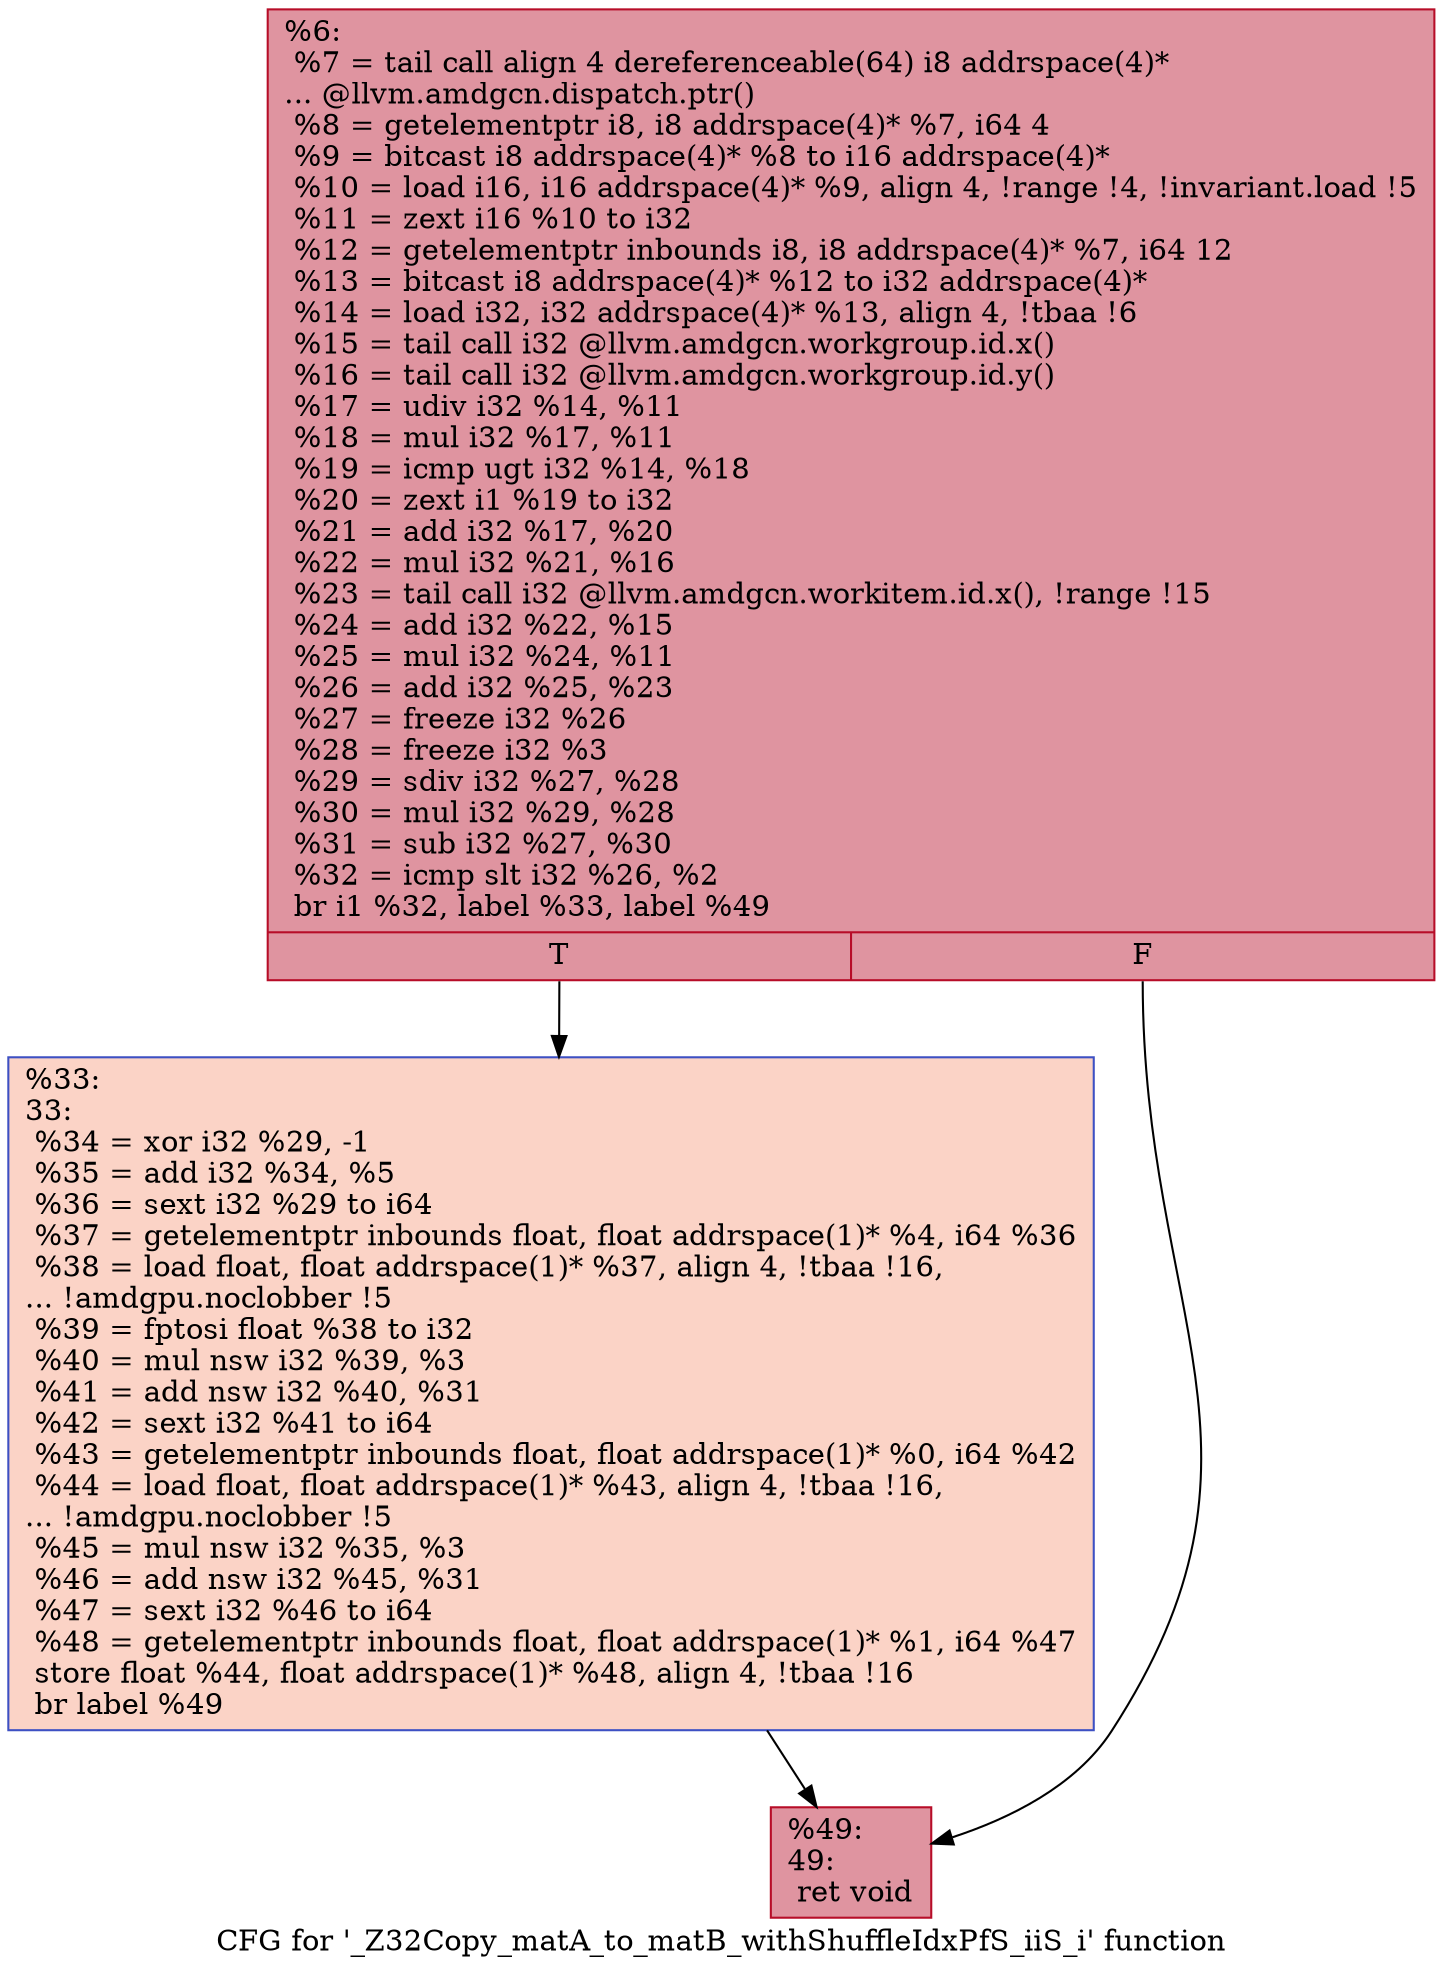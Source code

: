 digraph "CFG for '_Z32Copy_matA_to_matB_withShuffleIdxPfS_iiS_i' function" {
	label="CFG for '_Z32Copy_matA_to_matB_withShuffleIdxPfS_iiS_i' function";

	Node0x52d2750 [shape=record,color="#b70d28ff", style=filled, fillcolor="#b70d2870",label="{%6:\l  %7 = tail call align 4 dereferenceable(64) i8 addrspace(4)*\l... @llvm.amdgcn.dispatch.ptr()\l  %8 = getelementptr i8, i8 addrspace(4)* %7, i64 4\l  %9 = bitcast i8 addrspace(4)* %8 to i16 addrspace(4)*\l  %10 = load i16, i16 addrspace(4)* %9, align 4, !range !4, !invariant.load !5\l  %11 = zext i16 %10 to i32\l  %12 = getelementptr inbounds i8, i8 addrspace(4)* %7, i64 12\l  %13 = bitcast i8 addrspace(4)* %12 to i32 addrspace(4)*\l  %14 = load i32, i32 addrspace(4)* %13, align 4, !tbaa !6\l  %15 = tail call i32 @llvm.amdgcn.workgroup.id.x()\l  %16 = tail call i32 @llvm.amdgcn.workgroup.id.y()\l  %17 = udiv i32 %14, %11\l  %18 = mul i32 %17, %11\l  %19 = icmp ugt i32 %14, %18\l  %20 = zext i1 %19 to i32\l  %21 = add i32 %17, %20\l  %22 = mul i32 %21, %16\l  %23 = tail call i32 @llvm.amdgcn.workitem.id.x(), !range !15\l  %24 = add i32 %22, %15\l  %25 = mul i32 %24, %11\l  %26 = add i32 %25, %23\l  %27 = freeze i32 %26\l  %28 = freeze i32 %3\l  %29 = sdiv i32 %27, %28\l  %30 = mul i32 %29, %28\l  %31 = sub i32 %27, %30\l  %32 = icmp slt i32 %26, %2\l  br i1 %32, label %33, label %49\l|{<s0>T|<s1>F}}"];
	Node0x52d2750:s0 -> Node0x52d45f0;
	Node0x52d2750:s1 -> Node0x52d4680;
	Node0x52d45f0 [shape=record,color="#3d50c3ff", style=filled, fillcolor="#f59c7d70",label="{%33:\l33:                                               \l  %34 = xor i32 %29, -1\l  %35 = add i32 %34, %5\l  %36 = sext i32 %29 to i64\l  %37 = getelementptr inbounds float, float addrspace(1)* %4, i64 %36\l  %38 = load float, float addrspace(1)* %37, align 4, !tbaa !16,\l... !amdgpu.noclobber !5\l  %39 = fptosi float %38 to i32\l  %40 = mul nsw i32 %39, %3\l  %41 = add nsw i32 %40, %31\l  %42 = sext i32 %41 to i64\l  %43 = getelementptr inbounds float, float addrspace(1)* %0, i64 %42\l  %44 = load float, float addrspace(1)* %43, align 4, !tbaa !16,\l... !amdgpu.noclobber !5\l  %45 = mul nsw i32 %35, %3\l  %46 = add nsw i32 %45, %31\l  %47 = sext i32 %46 to i64\l  %48 = getelementptr inbounds float, float addrspace(1)* %1, i64 %47\l  store float %44, float addrspace(1)* %48, align 4, !tbaa !16\l  br label %49\l}"];
	Node0x52d45f0 -> Node0x52d4680;
	Node0x52d4680 [shape=record,color="#b70d28ff", style=filled, fillcolor="#b70d2870",label="{%49:\l49:                                               \l  ret void\l}"];
}
